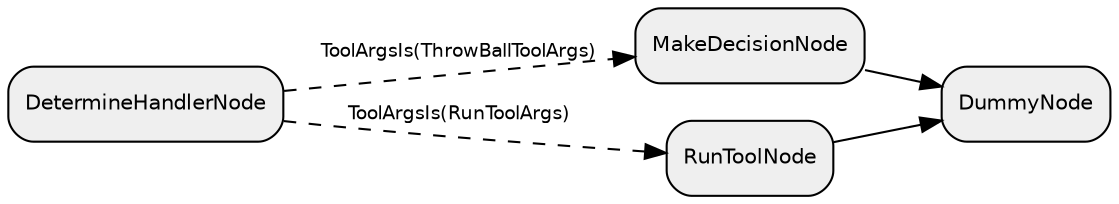 digraph "subflow_bIdvvnXZvz8Is1MfSYbAy" {
  rankdir=LR;
  compound=true;
  node [shape=box, style="rounded,filled", fillcolor="#EFEFEF", fontname="Helvetica", fontsize=10];
  edge [fontname="Helvetica", fontsize=9];
  Q1H1SNVhD9rffqYqKEF7r [label="MakeDecisionNode"];
  SzppUfBHmd5OB4tUhyrfT [label="DetermineHandlerNode"];
  "4miXyxLEq5OFrAELqFpbV" [label="DummyNode"];
  Gq2EzRLsG5ULsqRAqygVW [label="RunToolNode"];
  SzppUfBHmd5OB4tUhyrfT -> Q1H1SNVhD9rffqYqKEF7r [style="dashed", label="ToolArgsIs(ThrowBallToolArgs)"];
  SzppUfBHmd5OB4tUhyrfT -> Gq2EzRLsG5ULsqRAqygVW [style="dashed", label="ToolArgsIs(RunToolArgs)"];
  Q1H1SNVhD9rffqYqKEF7r -> "4miXyxLEq5OFrAELqFpbV" [style="solid"];
  Gq2EzRLsG5ULsqRAqygVW -> "4miXyxLEq5OFrAELqFpbV" [style="solid"];
}

